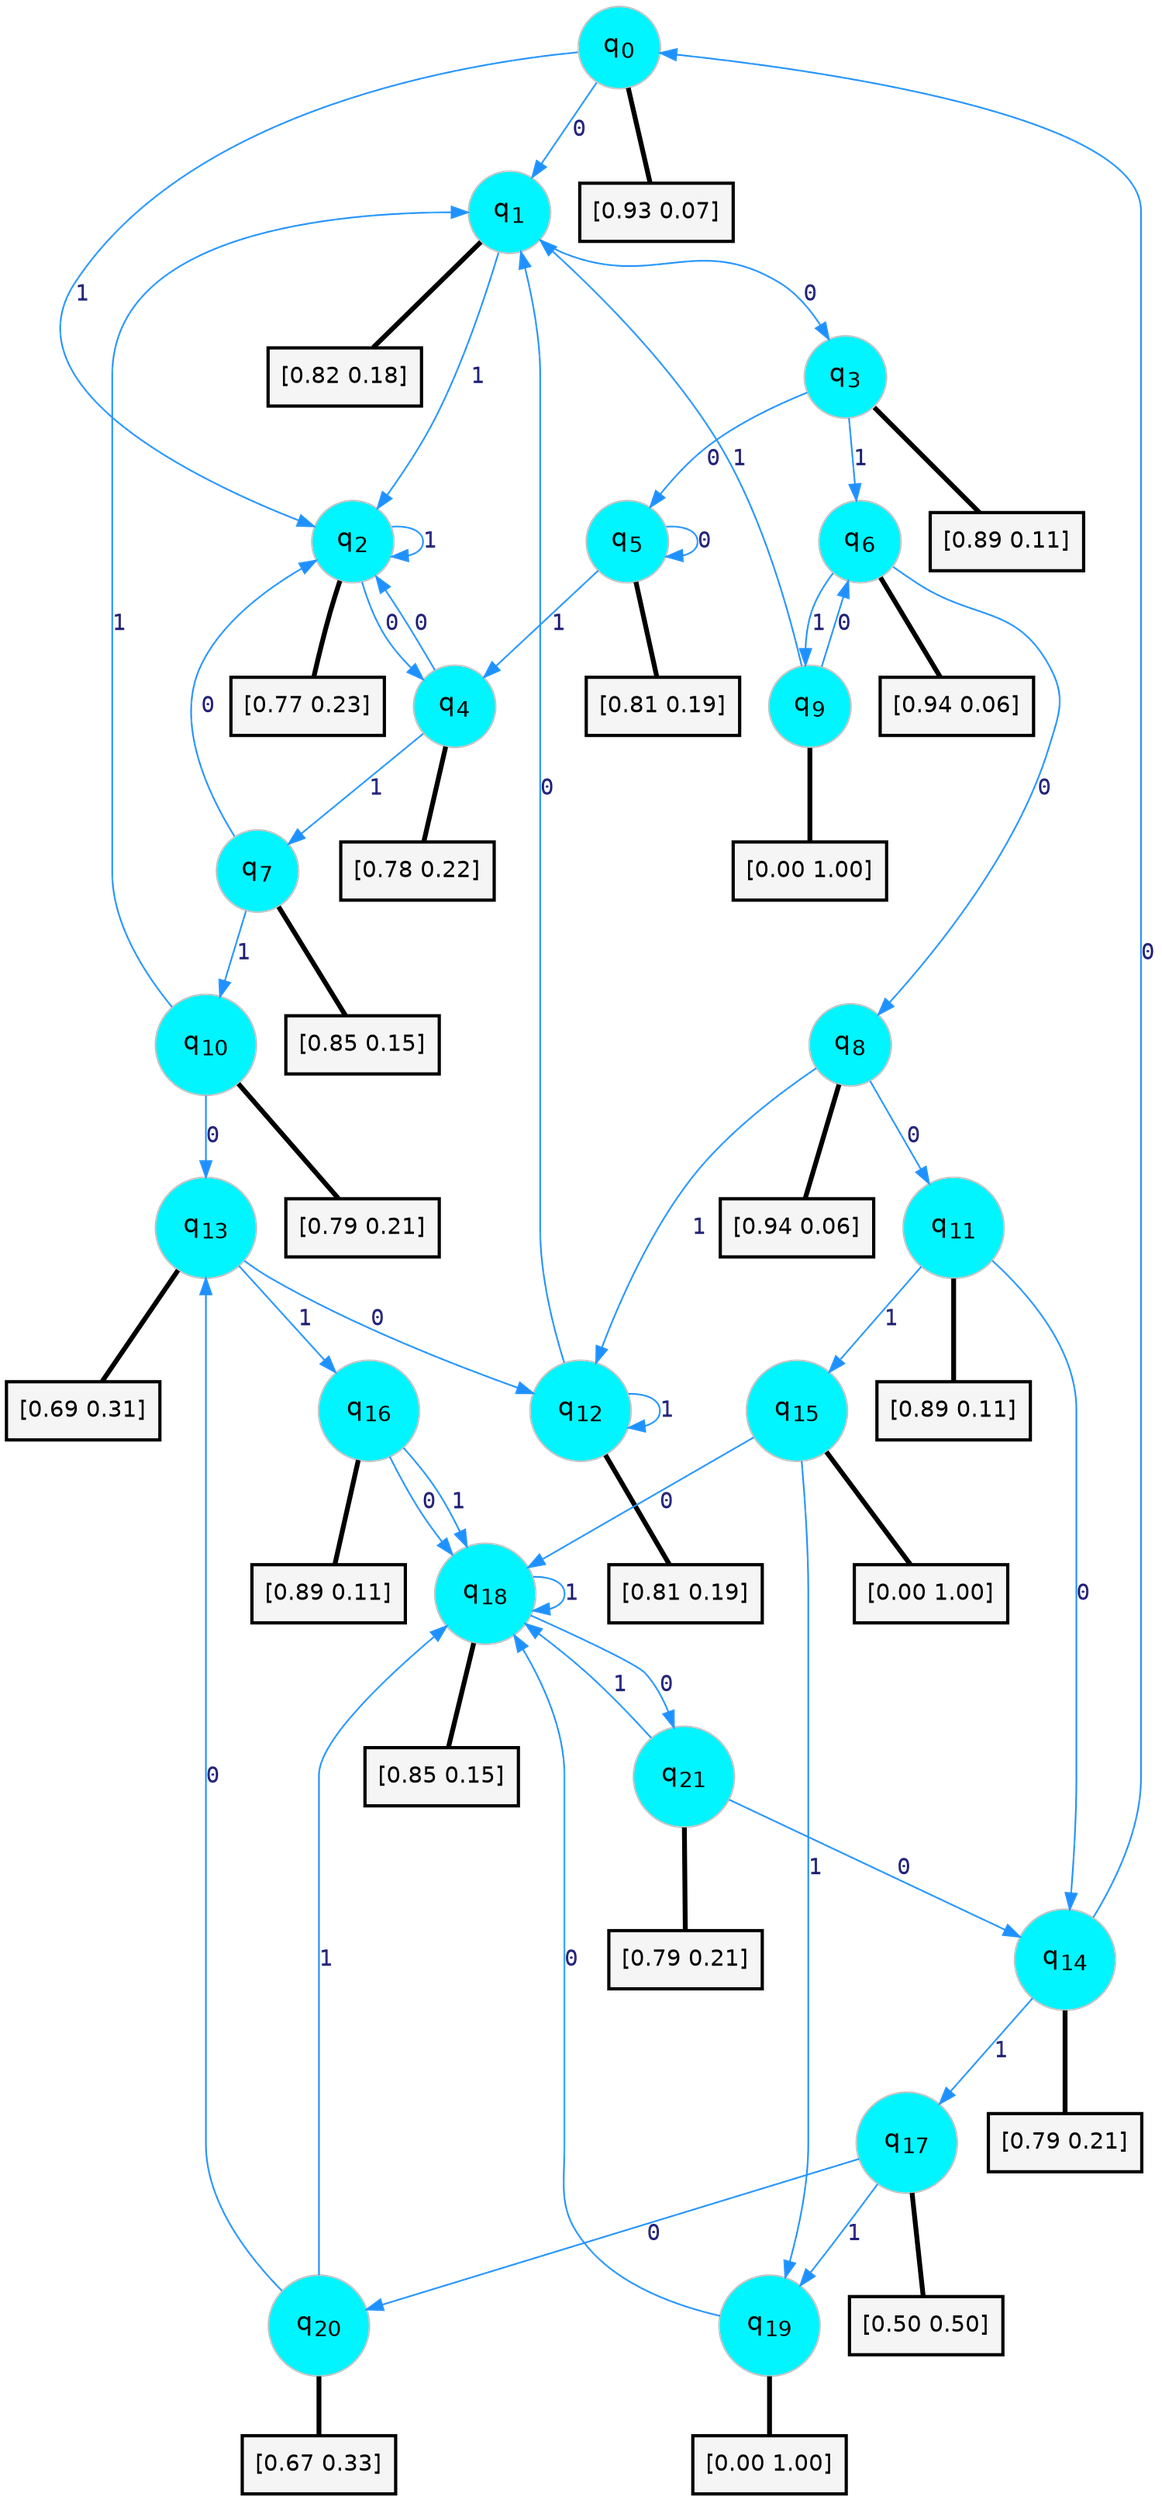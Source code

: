 digraph G {
graph [
bgcolor=transparent, dpi=300, rankdir=TD, size="40,25"];
node [
color=gray, fillcolor=turquoise1, fontcolor=black, fontname=Helvetica, fontsize=16, fontweight=bold, shape=circle, style=filled];
edge [
arrowsize=1, color=dodgerblue1, fontcolor=midnightblue, fontname=courier, fontweight=bold, penwidth=1, style=solid, weight=20];
0[label=<q<SUB>0</SUB>>];
1[label=<q<SUB>1</SUB>>];
2[label=<q<SUB>2</SUB>>];
3[label=<q<SUB>3</SUB>>];
4[label=<q<SUB>4</SUB>>];
5[label=<q<SUB>5</SUB>>];
6[label=<q<SUB>6</SUB>>];
7[label=<q<SUB>7</SUB>>];
8[label=<q<SUB>8</SUB>>];
9[label=<q<SUB>9</SUB>>];
10[label=<q<SUB>10</SUB>>];
11[label=<q<SUB>11</SUB>>];
12[label=<q<SUB>12</SUB>>];
13[label=<q<SUB>13</SUB>>];
14[label=<q<SUB>14</SUB>>];
15[label=<q<SUB>15</SUB>>];
16[label=<q<SUB>16</SUB>>];
17[label=<q<SUB>17</SUB>>];
18[label=<q<SUB>18</SUB>>];
19[label=<q<SUB>19</SUB>>];
20[label=<q<SUB>20</SUB>>];
21[label=<q<SUB>21</SUB>>];
22[label="[0.93 0.07]", shape=box,fontcolor=black, fontname=Helvetica, fontsize=14, penwidth=2, fillcolor=whitesmoke,color=black];
23[label="[0.82 0.18]", shape=box,fontcolor=black, fontname=Helvetica, fontsize=14, penwidth=2, fillcolor=whitesmoke,color=black];
24[label="[0.77 0.23]", shape=box,fontcolor=black, fontname=Helvetica, fontsize=14, penwidth=2, fillcolor=whitesmoke,color=black];
25[label="[0.89 0.11]", shape=box,fontcolor=black, fontname=Helvetica, fontsize=14, penwidth=2, fillcolor=whitesmoke,color=black];
26[label="[0.78 0.22]", shape=box,fontcolor=black, fontname=Helvetica, fontsize=14, penwidth=2, fillcolor=whitesmoke,color=black];
27[label="[0.81 0.19]", shape=box,fontcolor=black, fontname=Helvetica, fontsize=14, penwidth=2, fillcolor=whitesmoke,color=black];
28[label="[0.94 0.06]", shape=box,fontcolor=black, fontname=Helvetica, fontsize=14, penwidth=2, fillcolor=whitesmoke,color=black];
29[label="[0.85 0.15]", shape=box,fontcolor=black, fontname=Helvetica, fontsize=14, penwidth=2, fillcolor=whitesmoke,color=black];
30[label="[0.94 0.06]", shape=box,fontcolor=black, fontname=Helvetica, fontsize=14, penwidth=2, fillcolor=whitesmoke,color=black];
31[label="[0.00 1.00]", shape=box,fontcolor=black, fontname=Helvetica, fontsize=14, penwidth=2, fillcolor=whitesmoke,color=black];
32[label="[0.79 0.21]", shape=box,fontcolor=black, fontname=Helvetica, fontsize=14, penwidth=2, fillcolor=whitesmoke,color=black];
33[label="[0.89 0.11]", shape=box,fontcolor=black, fontname=Helvetica, fontsize=14, penwidth=2, fillcolor=whitesmoke,color=black];
34[label="[0.81 0.19]", shape=box,fontcolor=black, fontname=Helvetica, fontsize=14, penwidth=2, fillcolor=whitesmoke,color=black];
35[label="[0.69 0.31]", shape=box,fontcolor=black, fontname=Helvetica, fontsize=14, penwidth=2, fillcolor=whitesmoke,color=black];
36[label="[0.79 0.21]", shape=box,fontcolor=black, fontname=Helvetica, fontsize=14, penwidth=2, fillcolor=whitesmoke,color=black];
37[label="[0.00 1.00]", shape=box,fontcolor=black, fontname=Helvetica, fontsize=14, penwidth=2, fillcolor=whitesmoke,color=black];
38[label="[0.89 0.11]", shape=box,fontcolor=black, fontname=Helvetica, fontsize=14, penwidth=2, fillcolor=whitesmoke,color=black];
39[label="[0.50 0.50]", shape=box,fontcolor=black, fontname=Helvetica, fontsize=14, penwidth=2, fillcolor=whitesmoke,color=black];
40[label="[0.85 0.15]", shape=box,fontcolor=black, fontname=Helvetica, fontsize=14, penwidth=2, fillcolor=whitesmoke,color=black];
41[label="[0.00 1.00]", shape=box,fontcolor=black, fontname=Helvetica, fontsize=14, penwidth=2, fillcolor=whitesmoke,color=black];
42[label="[0.67 0.33]", shape=box,fontcolor=black, fontname=Helvetica, fontsize=14, penwidth=2, fillcolor=whitesmoke,color=black];
43[label="[0.79 0.21]", shape=box,fontcolor=black, fontname=Helvetica, fontsize=14, penwidth=2, fillcolor=whitesmoke,color=black];
0->1 [label=0];
0->2 [label=1];
0->22 [arrowhead=none, penwidth=3,color=black];
1->3 [label=0];
1->2 [label=1];
1->23 [arrowhead=none, penwidth=3,color=black];
2->4 [label=0];
2->2 [label=1];
2->24 [arrowhead=none, penwidth=3,color=black];
3->5 [label=0];
3->6 [label=1];
3->25 [arrowhead=none, penwidth=3,color=black];
4->2 [label=0];
4->7 [label=1];
4->26 [arrowhead=none, penwidth=3,color=black];
5->5 [label=0];
5->4 [label=1];
5->27 [arrowhead=none, penwidth=3,color=black];
6->8 [label=0];
6->9 [label=1];
6->28 [arrowhead=none, penwidth=3,color=black];
7->2 [label=0];
7->10 [label=1];
7->29 [arrowhead=none, penwidth=3,color=black];
8->11 [label=0];
8->12 [label=1];
8->30 [arrowhead=none, penwidth=3,color=black];
9->6 [label=0];
9->1 [label=1];
9->31 [arrowhead=none, penwidth=3,color=black];
10->13 [label=0];
10->1 [label=1];
10->32 [arrowhead=none, penwidth=3,color=black];
11->14 [label=0];
11->15 [label=1];
11->33 [arrowhead=none, penwidth=3,color=black];
12->1 [label=0];
12->12 [label=1];
12->34 [arrowhead=none, penwidth=3,color=black];
13->12 [label=0];
13->16 [label=1];
13->35 [arrowhead=none, penwidth=3,color=black];
14->0 [label=0];
14->17 [label=1];
14->36 [arrowhead=none, penwidth=3,color=black];
15->18 [label=0];
15->19 [label=1];
15->37 [arrowhead=none, penwidth=3,color=black];
16->18 [label=0];
16->18 [label=1];
16->38 [arrowhead=none, penwidth=3,color=black];
17->20 [label=0];
17->19 [label=1];
17->39 [arrowhead=none, penwidth=3,color=black];
18->21 [label=0];
18->18 [label=1];
18->40 [arrowhead=none, penwidth=3,color=black];
19->18 [label=0];
19->41 [arrowhead=none, penwidth=3,color=black];
20->13 [label=0];
20->18 [label=1];
20->42 [arrowhead=none, penwidth=3,color=black];
21->14 [label=0];
21->18 [label=1];
21->43 [arrowhead=none, penwidth=3,color=black];
}
